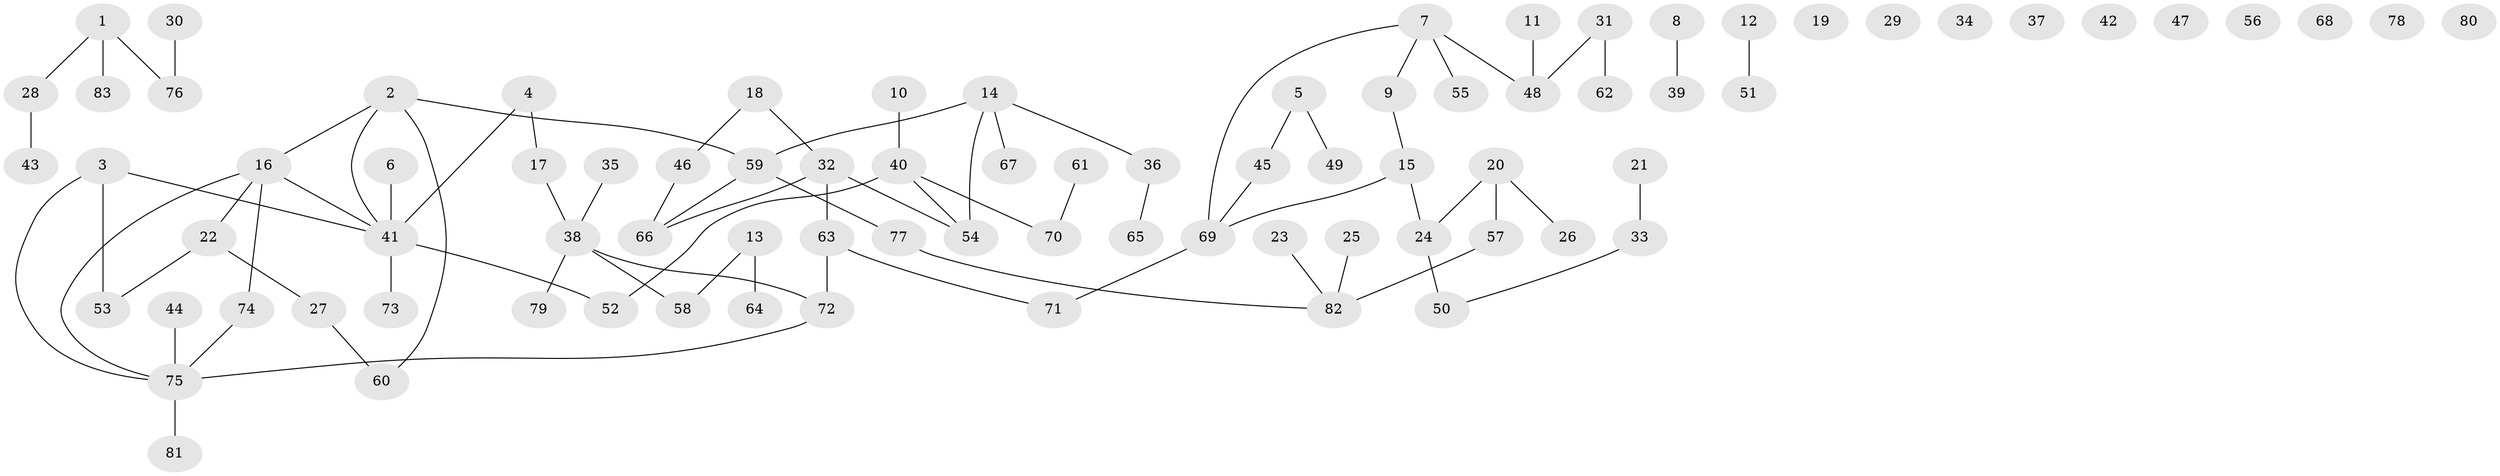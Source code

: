 // Generated by graph-tools (version 1.1) at 2025/38/03/09/25 04:38:50]
// undirected, 83 vertices, 81 edges
graph export_dot {
graph [start="1"]
  node [color=gray90,style=filled];
  1;
  2;
  3;
  4;
  5;
  6;
  7;
  8;
  9;
  10;
  11;
  12;
  13;
  14;
  15;
  16;
  17;
  18;
  19;
  20;
  21;
  22;
  23;
  24;
  25;
  26;
  27;
  28;
  29;
  30;
  31;
  32;
  33;
  34;
  35;
  36;
  37;
  38;
  39;
  40;
  41;
  42;
  43;
  44;
  45;
  46;
  47;
  48;
  49;
  50;
  51;
  52;
  53;
  54;
  55;
  56;
  57;
  58;
  59;
  60;
  61;
  62;
  63;
  64;
  65;
  66;
  67;
  68;
  69;
  70;
  71;
  72;
  73;
  74;
  75;
  76;
  77;
  78;
  79;
  80;
  81;
  82;
  83;
  1 -- 28;
  1 -- 76;
  1 -- 83;
  2 -- 16;
  2 -- 41;
  2 -- 59;
  2 -- 60;
  3 -- 41;
  3 -- 53;
  3 -- 75;
  4 -- 17;
  4 -- 41;
  5 -- 45;
  5 -- 49;
  6 -- 41;
  7 -- 9;
  7 -- 48;
  7 -- 55;
  7 -- 69;
  8 -- 39;
  9 -- 15;
  10 -- 40;
  11 -- 48;
  12 -- 51;
  13 -- 58;
  13 -- 64;
  14 -- 36;
  14 -- 54;
  14 -- 59;
  14 -- 67;
  15 -- 24;
  15 -- 69;
  16 -- 22;
  16 -- 41;
  16 -- 74;
  16 -- 75;
  17 -- 38;
  18 -- 32;
  18 -- 46;
  20 -- 24;
  20 -- 26;
  20 -- 57;
  21 -- 33;
  22 -- 27;
  22 -- 53;
  23 -- 82;
  24 -- 50;
  25 -- 82;
  27 -- 60;
  28 -- 43;
  30 -- 76;
  31 -- 48;
  31 -- 62;
  32 -- 54;
  32 -- 63;
  32 -- 66;
  33 -- 50;
  35 -- 38;
  36 -- 65;
  38 -- 58;
  38 -- 72;
  38 -- 79;
  40 -- 52;
  40 -- 54;
  40 -- 70;
  41 -- 52;
  41 -- 73;
  44 -- 75;
  45 -- 69;
  46 -- 66;
  57 -- 82;
  59 -- 66;
  59 -- 77;
  61 -- 70;
  63 -- 71;
  63 -- 72;
  69 -- 71;
  72 -- 75;
  74 -- 75;
  75 -- 81;
  77 -- 82;
}
